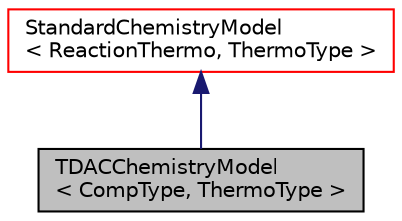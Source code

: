 digraph "TDACChemistryModel&lt; CompType, ThermoType &gt;"
{
  bgcolor="transparent";
  edge [fontname="Helvetica",fontsize="10",labelfontname="Helvetica",labelfontsize="10"];
  node [fontname="Helvetica",fontsize="10",shape=record];
  Node1 [label="TDACChemistryModel\l\< CompType, ThermoType \>",height=0.2,width=0.4,color="black", fillcolor="grey75", style="filled" fontcolor="black"];
  Node2 -> Node1 [dir="back",color="midnightblue",fontsize="10",style="solid",fontname="Helvetica"];
  Node2 [label="StandardChemistryModel\l\< ReactionThermo, ThermoType \>",height=0.2,width=0.4,color="red",URL="$classFoam_1_1StandardChemistryModel.html",tooltip="Extends base chemistry model by adding a thermo package, and ODE functions. Introduces chemistry equa..."];
}
